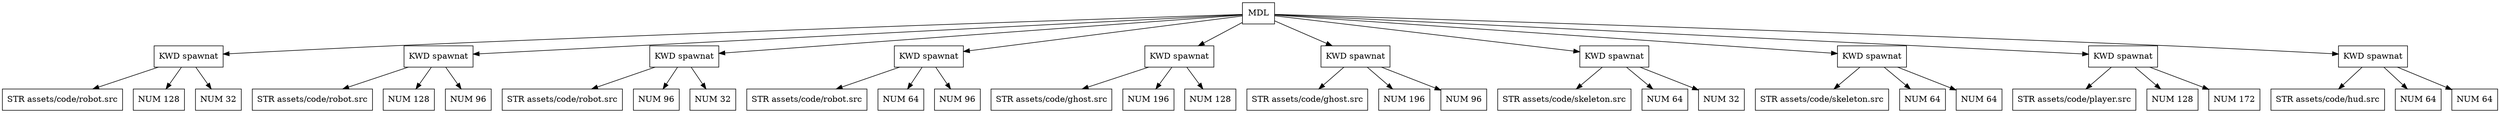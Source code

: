 digraph G {
node [shape = circle];
node0 [ uuid = "a8feefbd-ffbb-46a0-8ee9-5ec9d424cdba" shape = "record" label = "MDL
 " ];
node1 [ uuid = "a32a042f-f193-450a-b55e-65a205ad5c60" shape = "record" label = "KWD
 spawnat" ];
node2 [ uuid = "6f086fec-0d34-4aad-843d-950237b73a99" shape = "record" label = "STR
 assets/code/robot.src" ];
node1 -> node2;
node3 [ uuid = "0e5bf030-5b37-4486-ab66-5724163d55cb" shape = "record" label = "NUM
 128" ];
node1 -> node3;
node4 [ uuid = "b8b88120-7830-4583-b447-9c6ea41d242d" shape = "record" label = "NUM
 32" ];
node1 -> node4;
node0 -> node1;
node5 [ uuid = "f38ce6d8-88cd-4ff4-8c7e-c74ed55bbf1f" shape = "record" label = "KWD
 spawnat" ];
node6 [ uuid = "4217e560-6e91-48d5-a64a-63592f3c667c" shape = "record" label = "STR
 assets/code/robot.src" ];
node5 -> node6;
node7 [ uuid = "841d5a83-1e52-4375-9438-2b21d777785a" shape = "record" label = "NUM
 128" ];
node5 -> node7;
node8 [ uuid = "d3d31d99-d0e6-41f9-9435-f2a3ddb593ca" shape = "record" label = "NUM
 96" ];
node5 -> node8;
node0 -> node5;
node9 [ uuid = "f88c35d0-9ac2-41e3-b7d9-8f7b67011efb" shape = "record" label = "KWD
 spawnat" ];
node10 [ uuid = "e77c0760-cec2-4e11-b7b8-924f0eb3a588" shape = "record" label = "STR
 assets/code/robot.src" ];
node9 -> node10;
node11 [ uuid = "c15c7efb-4187-42d0-99ea-426d5de4f5de" shape = "record" label = "NUM
 96" ];
node9 -> node11;
node12 [ uuid = "e53f9154-d9ba-4910-9f4b-5b533c696100" shape = "record" label = "NUM
 32" ];
node9 -> node12;
node0 -> node9;
node13 [ uuid = "5544d8d4-5ba5-4119-aedc-b776e73e3123" shape = "record" label = "KWD
 spawnat" ];
node14 [ uuid = "cd9ccbae-093d-49e5-aaee-f4a05ee21c85" shape = "record" label = "STR
 assets/code/robot.src" ];
node13 -> node14;
node15 [ uuid = "58f48f7d-c920-46e3-9f02-c3ad3ff41261" shape = "record" label = "NUM
 64" ];
node13 -> node15;
node16 [ uuid = "c7c54fc9-9526-42eb-a075-537c2a2160d8" shape = "record" label = "NUM
 96" ];
node13 -> node16;
node0 -> node13;
node17 [ uuid = "241c86fd-e91d-4f7f-bf29-a207ca35e05b" shape = "record" label = "KWD
 spawnat" ];
node18 [ uuid = "5d5e3779-e847-41b2-bea2-45f9c8960408" shape = "record" label = "STR
 assets/code/ghost.src" ];
node17 -> node18;
node19 [ uuid = "8792c432-7a78-4d5c-8955-2cf777d438ad" shape = "record" label = "NUM
 196" ];
node17 -> node19;
node20 [ uuid = "7c8c4e1a-a4cb-4c3c-b91b-2b35eb8292a8" shape = "record" label = "NUM
 128" ];
node17 -> node20;
node0 -> node17;
node21 [ uuid = "4d1f78d6-7e7c-469b-9fb8-7b7ca8ccb4fe" shape = "record" label = "KWD
 spawnat" ];
node22 [ uuid = "300e2feb-95f8-4e49-b331-bb372d31c799" shape = "record" label = "STR
 assets/code/ghost.src" ];
node21 -> node22;
node23 [ uuid = "8d36e1d1-7628-421e-b7c9-37eea5d104d6" shape = "record" label = "NUM
 196" ];
node21 -> node23;
node24 [ uuid = "495bd1c7-122e-44f9-9da9-61f3ae09abad" shape = "record" label = "NUM
 96" ];
node21 -> node24;
node0 -> node21;
node25 [ uuid = "0225495f-da5d-4ca4-8fce-5cae3c452124" shape = "record" label = "KWD
 spawnat" ];
node26 [ uuid = "1021c868-1690-406b-984c-61cc583be1fd" shape = "record" label = "STR
 assets/code/skeleton.src" ];
node25 -> node26;
node27 [ uuid = "f3623438-da52-4f61-b948-5159ccdcbcca" shape = "record" label = "NUM
 64" ];
node25 -> node27;
node28 [ uuid = "ce3ff69d-d352-4877-b6bf-5c416ac0d069" shape = "record" label = "NUM
 32" ];
node25 -> node28;
node0 -> node25;
node29 [ uuid = "a9bb540d-7081-4261-b9cb-d4bbce2f725f" shape = "record" label = "KWD
 spawnat" ];
node30 [ uuid = "e7a38e47-7bc8-4469-a895-d2c33260d005" shape = "record" label = "STR
 assets/code/skeleton.src" ];
node29 -> node30;
node31 [ uuid = "06321b0b-c1fa-47e9-ba08-5c1c1d4b1c1e" shape = "record" label = "NUM
 64" ];
node29 -> node31;
node32 [ uuid = "5231979f-83e2-4440-85b4-6b79d4a7e34e" shape = "record" label = "NUM
 64" ];
node29 -> node32;
node0 -> node29;
node33 [ uuid = "f0a7abf0-5613-4937-839d-adf1785d09a2" shape = "record" label = "KWD
 spawnat" ];
node34 [ uuid = "75682103-7589-4ed9-9fe9-4f534a3196bb" shape = "record" label = "STR
 assets/code/player.src" ];
node33 -> node34;
node35 [ uuid = "591467e5-b8e2-4fb5-a440-540c890f4db0" shape = "record" label = "NUM
 128" ];
node33 -> node35;
node36 [ uuid = "6f4f5d84-ab23-48ed-bcfe-749a6878bce9" shape = "record" label = "NUM
 172" ];
node33 -> node36;
node0 -> node33;
node37 [ uuid = "1cd8ab70-26da-4a40-9b99-ea3a6f2b6f61" shape = "record" label = "KWD
 spawnat" ];
node38 [ uuid = "4d5b7d14-aded-4aa3-bb3c-0b9084185db9" shape = "record" label = "STR
 assets/code/hud.src" ];
node37 -> node38;
node39 [ uuid = "ba285d9b-15da-4d40-8e22-800025f74e13" shape = "record" label = "NUM
 64" ];
node37 -> node39;
node40 [ uuid = "51e8c57c-fcf3-4bc4-9a7c-9b4aac627678" shape = "record" label = "NUM
 64" ];
node37 -> node40;
node0 -> node37;
}
